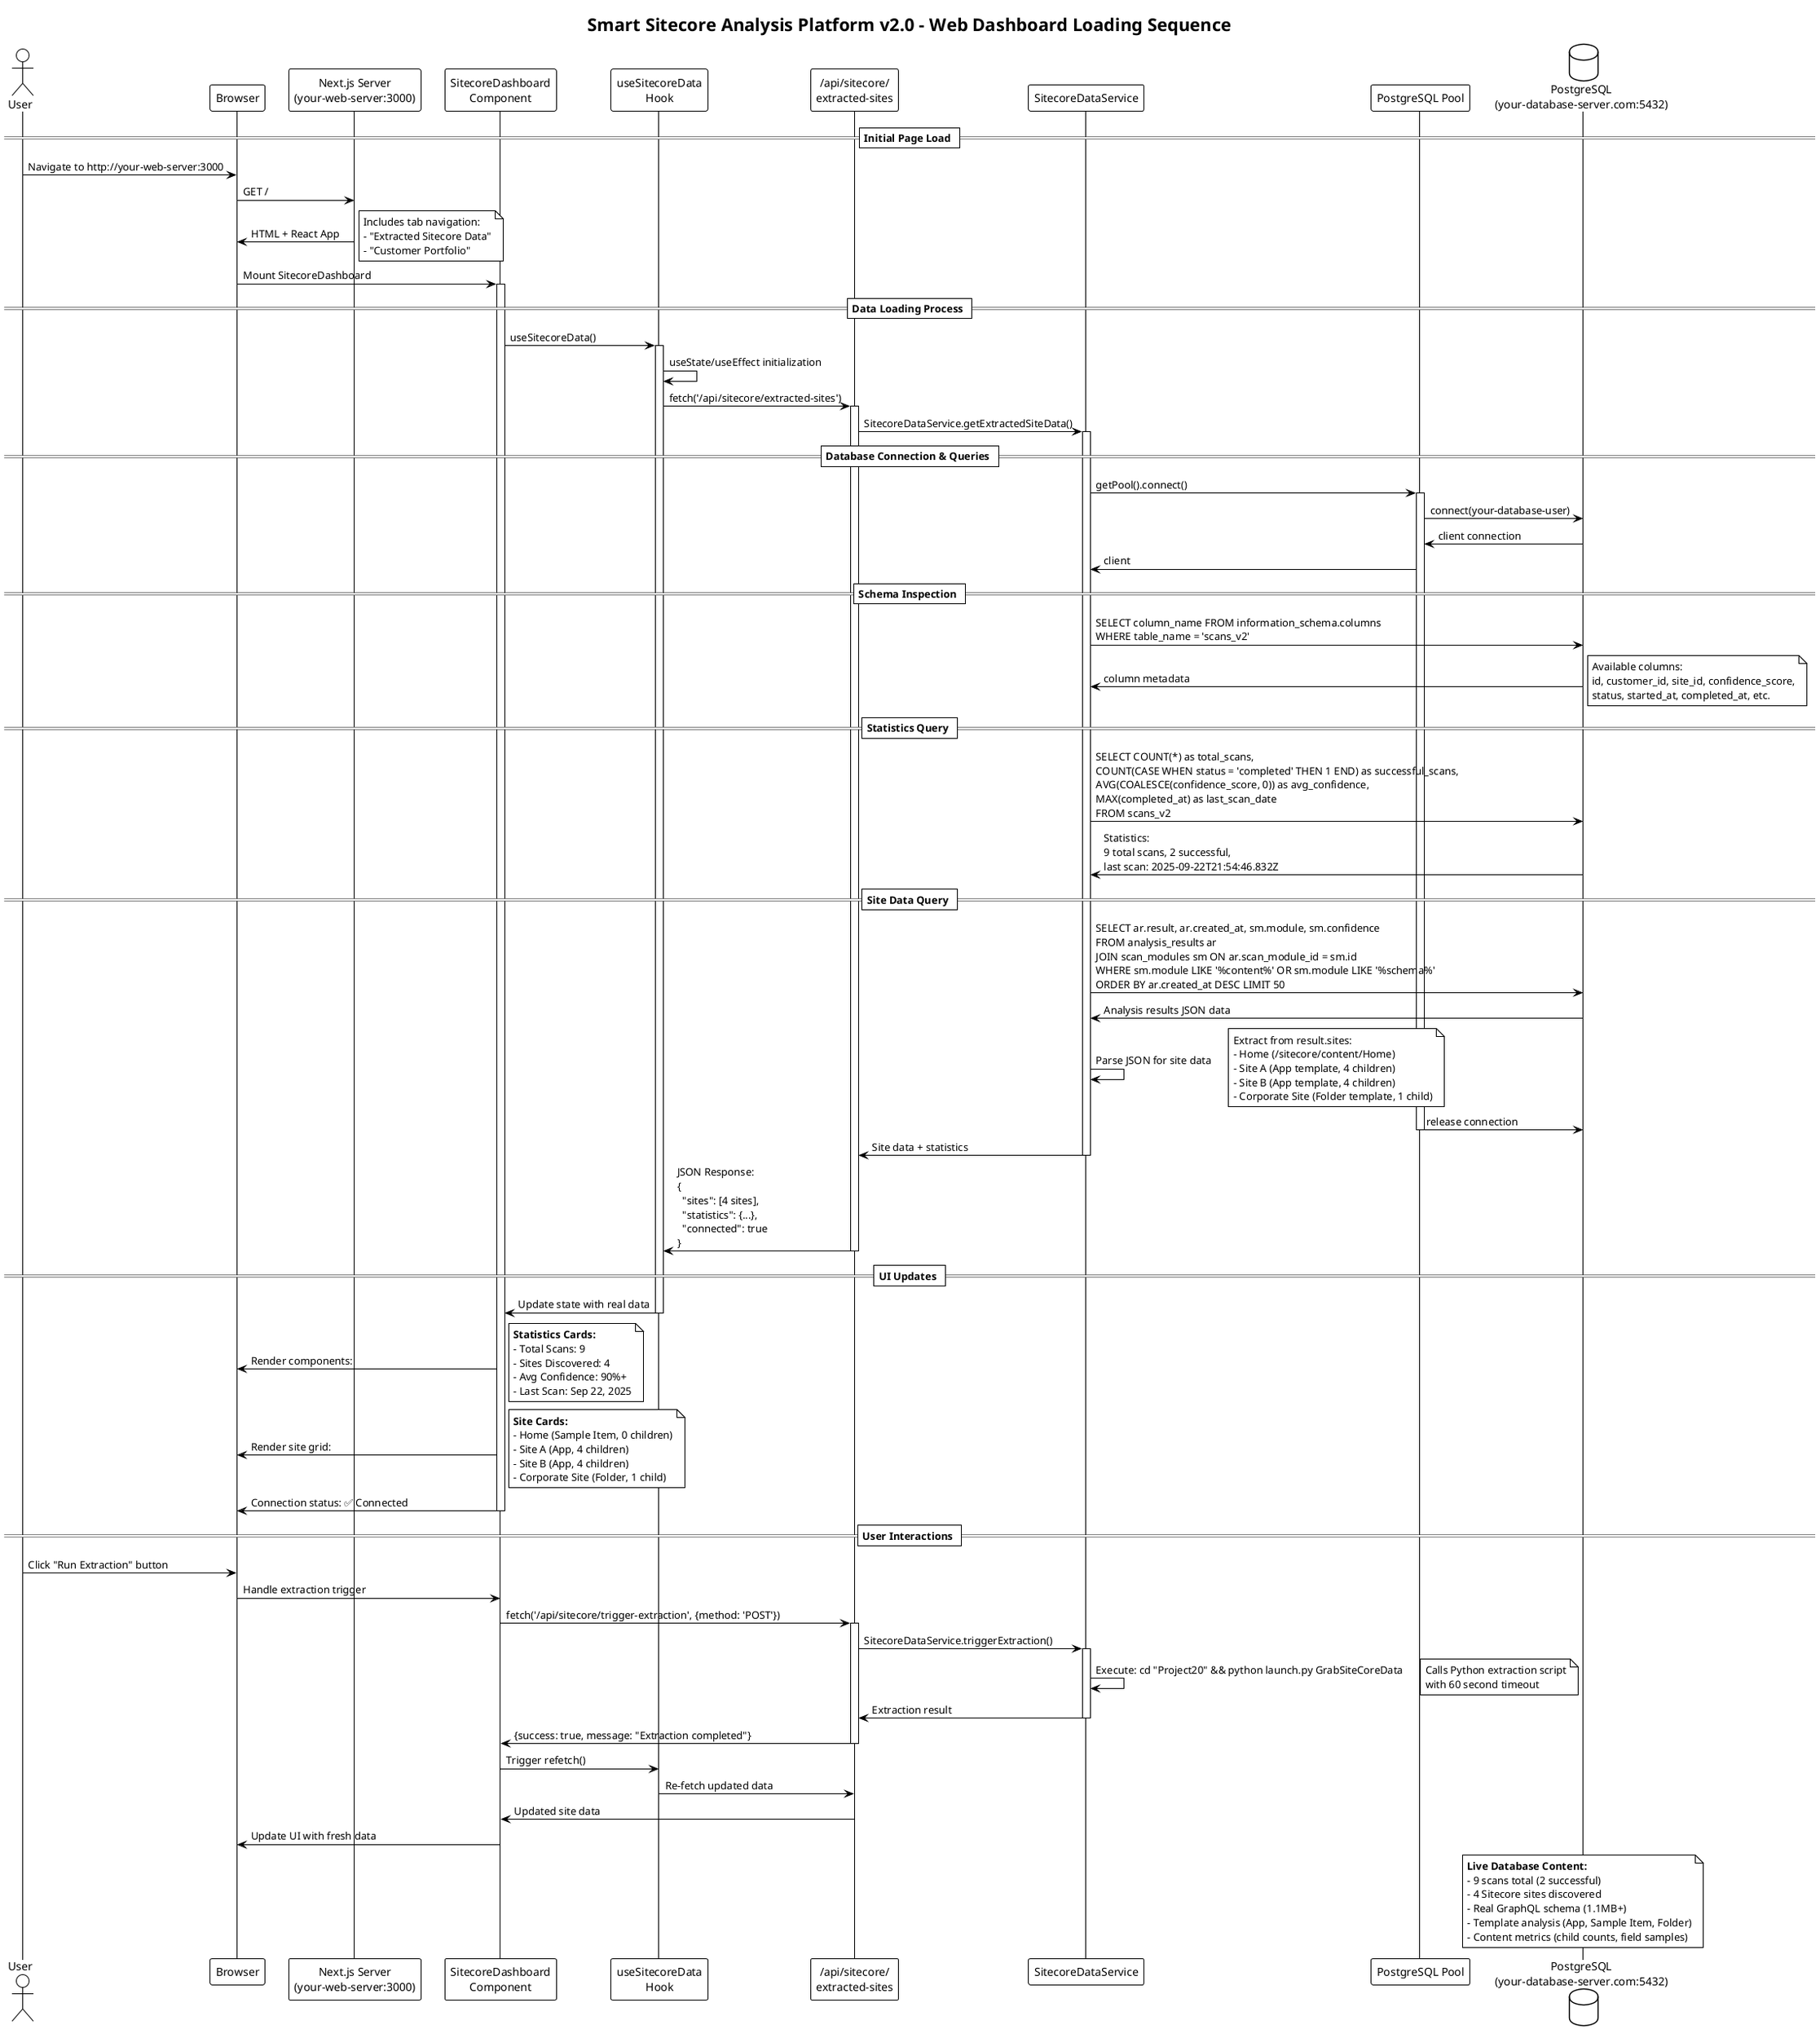 @startuml Smart Sitecore Analysis - Web Dashboard Sequence
!theme plain
title Smart Sitecore Analysis Platform v2.0 - Web Dashboard Loading Sequence

actor "User" as user
participant "Browser" as browser
participant "Next.js Server\n(your-web-server:3000)" as nextjs
participant "SitecoreDashboard\nComponent" as dashboard
participant "useSitecoreData\nHook" as hook
participant "/api/sitecore/\nextracted-sites" as api
participant "SitecoreDataService" as service
participant "PostgreSQL Pool" as pool
database "PostgreSQL\n(your-database-server.com:5432)" as postgres

== Initial Page Load ==

user -> browser : Navigate to http://your-web-server:3000
browser -> nextjs : GET /

nextjs -> browser : HTML + React App
note right : Includes tab navigation:\n- "Extracted Sitecore Data"\n- "Customer Portfolio"

browser -> dashboard : Mount SitecoreDashboard
activate dashboard

== Data Loading Process ==

dashboard -> hook : useSitecoreData()
activate hook

hook -> hook : useState/useEffect initialization
hook -> api : fetch('/api/sitecore/extracted-sites')

activate api
api -> service : SitecoreDataService.getExtractedSiteData()
activate service

== Database Connection & Queries ==

service -> pool : getPool().connect()
activate pool

pool -> postgres : connect(your-database-user)
postgres -> pool : client connection
pool -> service : client

== Schema Inspection ==

service -> postgres : SELECT column_name FROM information_schema.columns\nWHERE table_name = 'scans_v2'
postgres -> service : column metadata
note right : Available columns:\nid, customer_id, site_id, confidence_score,\nstatus, started_at, completed_at, etc.

== Statistics Query ==

service -> postgres : SELECT COUNT(*) as total_scans,\nCOUNT(CASE WHEN status = 'completed' THEN 1 END) as successful_scans,\nAVG(COALESCE(confidence_score, 0)) as avg_confidence,\nMAX(completed_at) as last_scan_date\nFROM scans_v2
postgres -> service : Statistics:\n9 total scans, 2 successful,\nlast scan: 2025-09-22T21:54:46.832Z

== Site Data Query ==

service -> postgres : SELECT ar.result, ar.created_at, sm.module, sm.confidence\nFROM analysis_results ar\nJOIN scan_modules sm ON ar.scan_module_id = sm.id\nWHERE sm.module LIKE '%content%' OR sm.module LIKE '%schema%'\nORDER BY ar.created_at DESC LIMIT 50
postgres -> service : Analysis results JSON data

service -> service : Parse JSON for site data
note right : Extract from result.sites:\n- Home (/sitecore/content/Home)\n- Site A (App template, 4 children)\n- Site B (App template, 4 children)\n- Corporate Site (Folder template, 1 child)

pool -> postgres : release connection
deactivate pool

service -> api : Site data + statistics
deactivate service

api -> hook : JSON Response:\n{\n  "sites": [4 sites],\n  "statistics": {...},\n  "connected": true\n}
deactivate api

== UI Updates ==

hook -> dashboard : Update state with real data
deactivate hook

dashboard -> browser : Render components:
note right : **Statistics Cards:**\n- Total Scans: 9\n- Sites Discovered: 4\n- Avg Confidence: 90%+\n- Last Scan: Sep 22, 2025

dashboard -> browser : Render site grid:
note right : **Site Cards:**\n- Home (Sample Item, 0 children)\n- Site A (App, 4 children)\n- Site B (App, 4 children)\n- Corporate Site (Folder, 1 child)

dashboard -> browser : Connection status: ✅ Connected
deactivate dashboard

== User Interactions ==

user -> browser : Click "Run Extraction" button
browser -> dashboard : Handle extraction trigger

dashboard -> api : fetch('/api/sitecore/trigger-extraction', {method: 'POST'})
activate api

api -> service : SitecoreDataService.triggerExtraction()
activate service

service -> service : Execute: cd "Project20" && python launch.py GrabSiteCoreData
note right : Calls Python extraction script\nwith 60 second timeout

service -> api : Extraction result
deactivate service

api -> dashboard : {success: true, message: "Extraction completed"}
deactivate api

dashboard -> hook : Trigger refetch()
hook -> api : Re-fetch updated data
api -> dashboard : Updated site data

dashboard -> browser : Update UI with fresh data

note over postgres
  **Live Database Content:**
  - 9 scans total (2 successful)
  - 4 Sitecore sites discovered
  - Real GraphQL schema (1.1MB+)
  - Template analysis (App, Sample Item, Folder)
  - Content metrics (child counts, field samples)
end note

@enduml